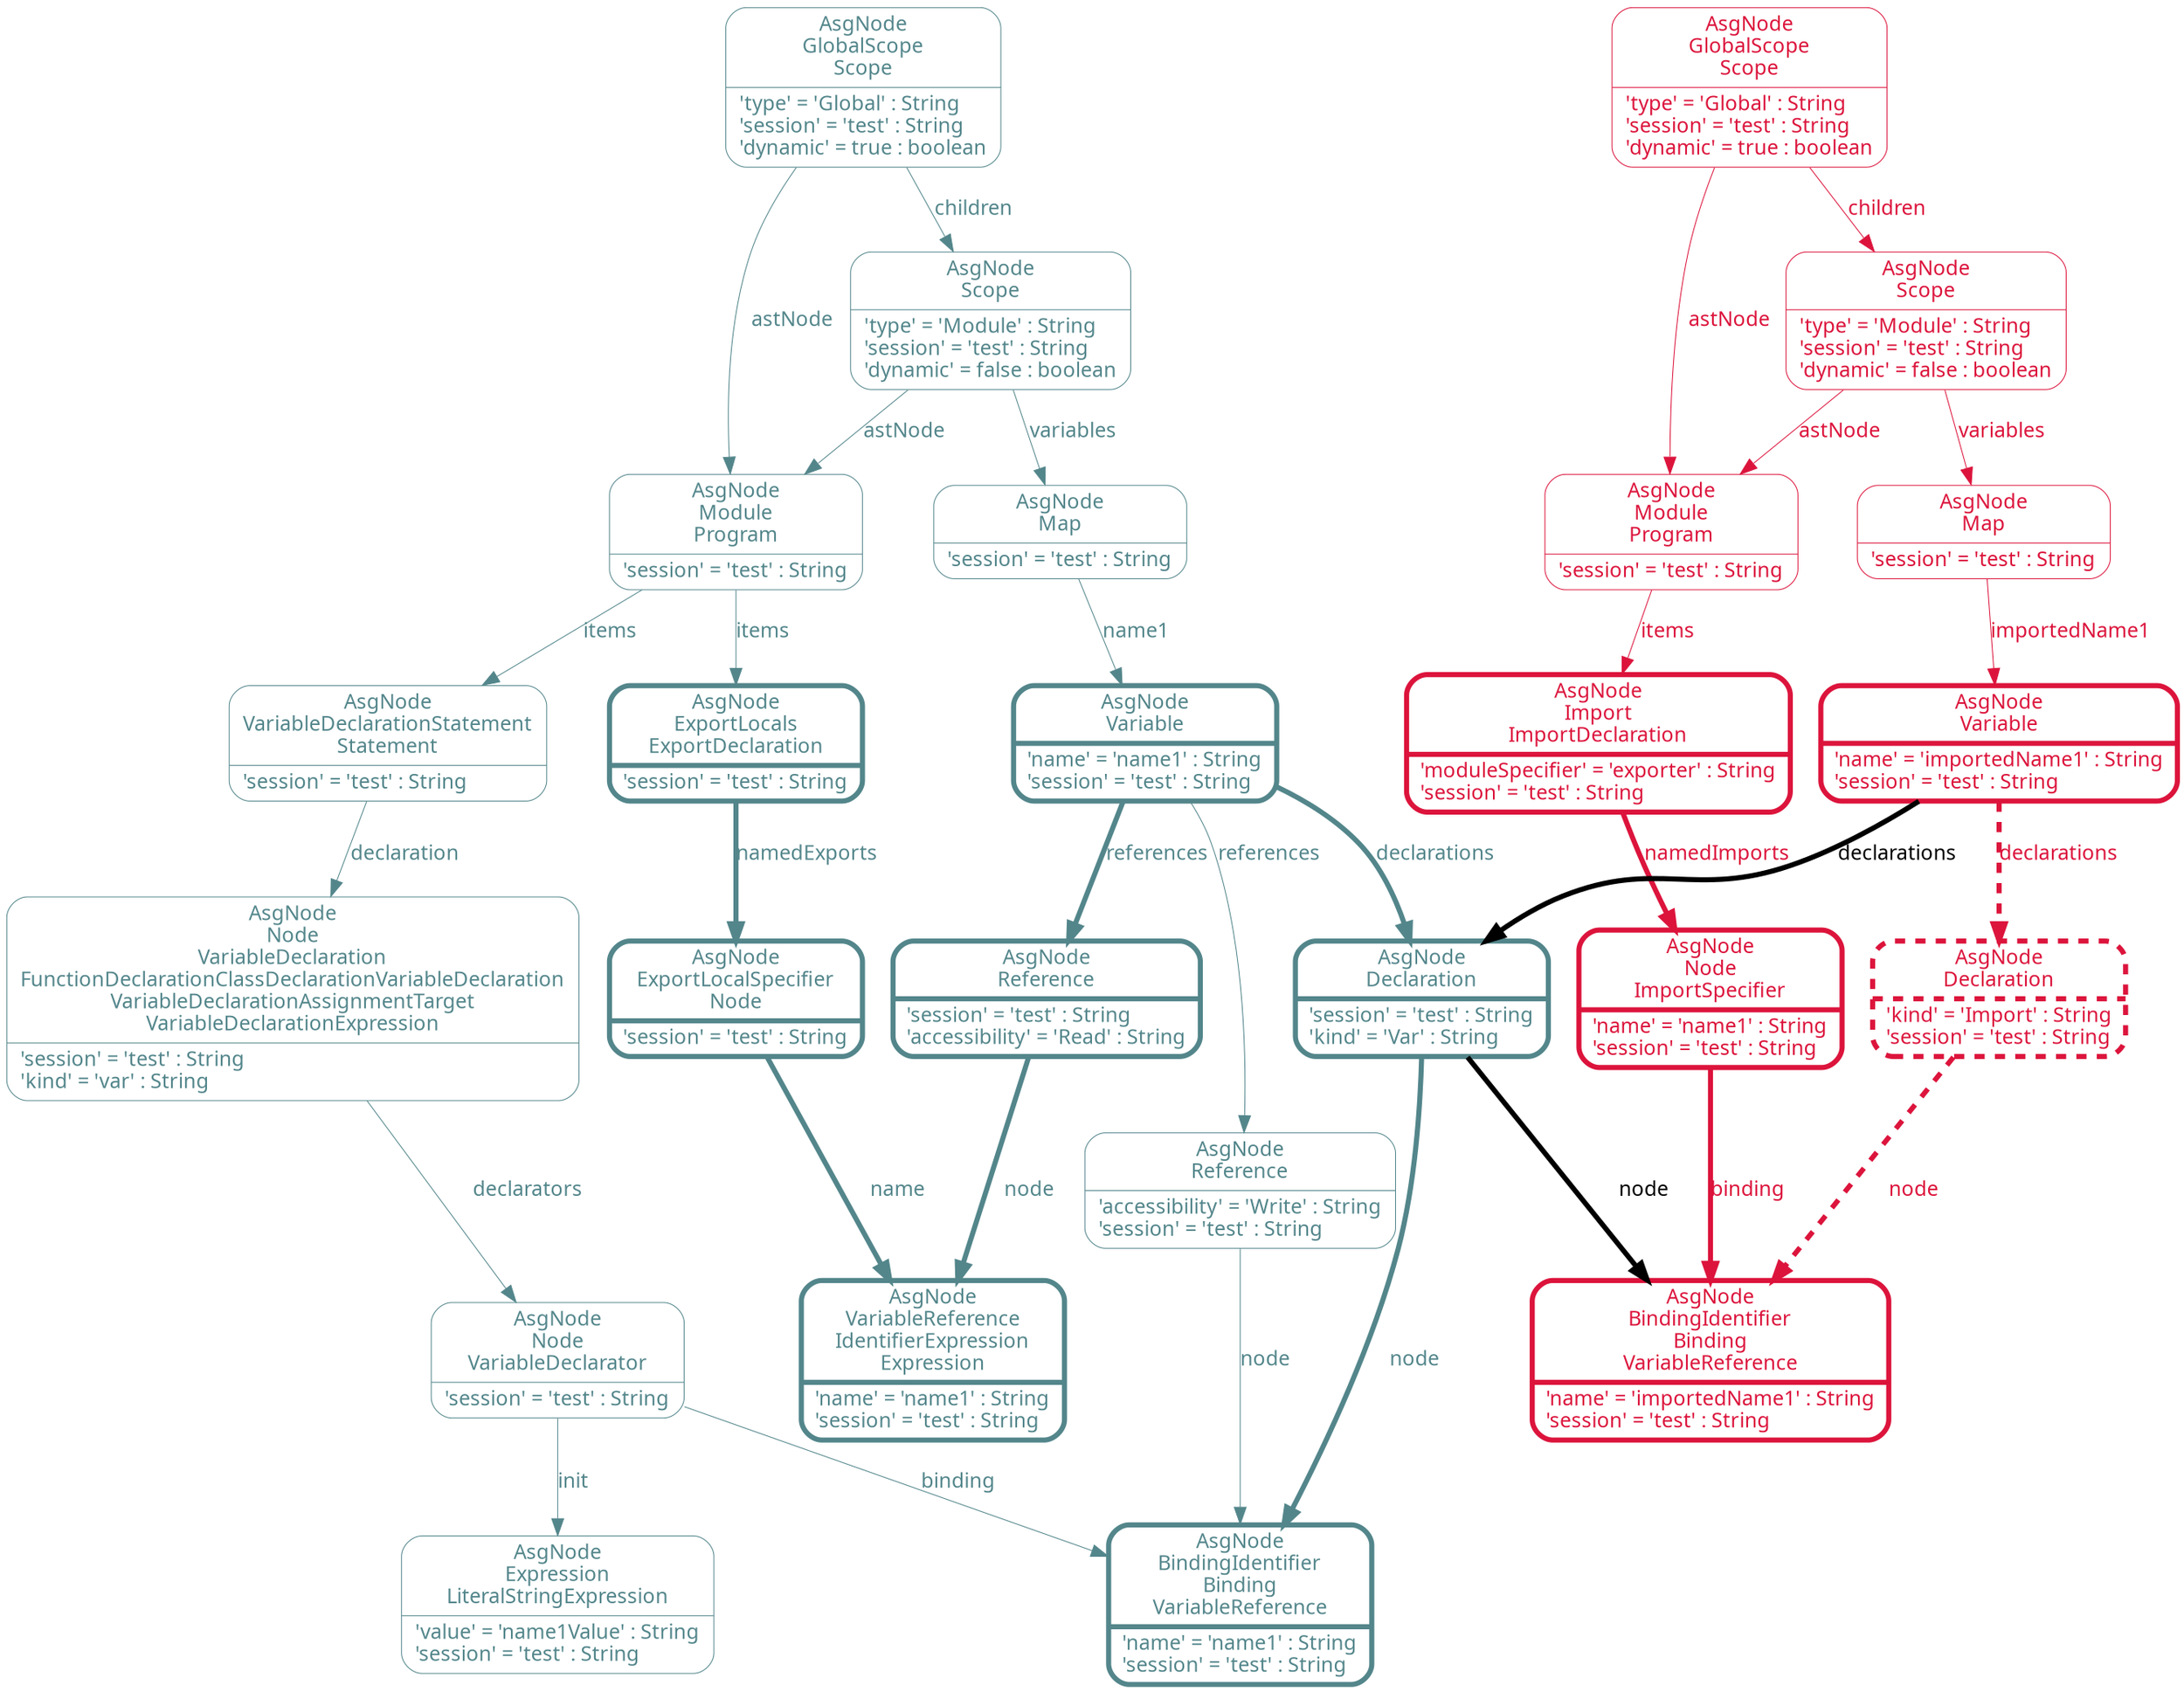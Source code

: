 digraph Neo {
  node [
    fontsize = "12"
    shape = "Mrecord"
    fontname = "Noto Sans"
    penwidth = 0.5
  ]
  edge [
    fontname = "Noto Sans"
    fontsize = "12"
    penwidth = 0.5
  ]

  // exporter.js
  N5 [
    label = "{AsgNode\nBindingIdentifier\nBinding\nVariableReference|'name' = 'name1' : String\l'session' = 'test' : String\l}"
    color = "cadetblue4"
    fontcolor = "cadetblue4"
    penwidth = 3
  ]
  N7 [
    label = "{AsgNode\nExportLocalSpecifier\nNode|'session' = 'test' : String\l}"
    color = "cadetblue4"
    fontcolor = "cadetblue4"
    penwidth = 3
  ]
  N7 -> N33 [
    label = "name\n"
    color = "cadetblue4"
    fontcolor = "cadetblue4"
    penwidth = 3
  ]
  N19 [
    label = "{AsgNode\nGlobalScope\nScope|'type' = 'Global' : String\l'session' = 'test' : String\l'dynamic' = true : boolean\l}"
    color = "cadetblue4"
    fontcolor = "cadetblue4"
  ]
  N19 -> N62 [
    label = "astNode\n"
    color = "cadetblue4"
    fontcolor = "cadetblue4"
  ]
  N19 -> N30 [
    label = "children\n"
    color = "cadetblue4"
    fontcolor = "cadetblue4"
  ]
  N24 [
    label = "{AsgNode\nExportLocals\nExportDeclaration|'session' = 'test' : String\l}"
    color = "cadetblue4"
    fontcolor = "cadetblue4"
    penwidth = 3
  ]
  N24 -> N7 [
    label = "namedExports\n"
    color = "cadetblue4"
    fontcolor = "cadetblue4"
    penwidth = 3
  ]
  N30 [
    label = "{AsgNode\nScope|'type' = 'Module' : String\l'session' = 'test' : String\l'dynamic' = false : boolean\l}"
    color = "cadetblue4"
    fontcolor = "cadetblue4"
  ]
  N30 -> N56 [
    label = "variables\n"
    color = "cadetblue4"
    fontcolor = "cadetblue4"
  ]
  N30 -> N62 [
    label = "astNode\n"
    color = "cadetblue4"
    fontcolor = "cadetblue4"
  ]
  N32 [
    label = "{AsgNode\nReference|'accessibility' = 'Write' : String\l'session' = 'test' : String\l}"
    color = "cadetblue4"
    fontcolor = "cadetblue4"
  ]
  N32 -> N5 [
    label = "node\n"
    color = "cadetblue4"
    fontcolor = "cadetblue4"
  ]
  N33 [
    label = "{AsgNode\nVariableReference\nIdentifierExpression\nExpression|'name' = 'name1' : String\l'session' = 'test' : String\l}"
    color = "cadetblue4"
    fontcolor = "cadetblue4"
    penwidth = 3
  ]
  N39 [
    label = "{AsgNode\nVariableDeclarationStatement\nStatement|'session' = 'test' : String\l}"
    color = "cadetblue4"
    fontcolor = "cadetblue4"
  ]
  N39 -> N40 [
    label = "declaration\n"
    color = "cadetblue4"
    fontcolor = "cadetblue4"
  ]
  N40 [
    label = "{AsgNode\nNode\nVariableDeclaration\nFunctionDeclarationClassDeclarationVariableDeclaration\nVariableDeclarationAssignmentTarget\nVariableDeclarationExpression|'session' = 'test' : String\l'kind' = 'var' : String\l}"
    color = "cadetblue4"
    fontcolor = "cadetblue4"
  ]
  N40 -> N55 [
    label = "declarators\n"
    color = "cadetblue4"
    fontcolor = "cadetblue4"
  ]
  N45 [
    label = "{AsgNode\nExpression\nLiteralStringExpression|'value' = 'name1Value' : String\l'session' = 'test' : String\l}"
    color = "cadetblue4"
    fontcolor = "cadetblue4"
  ]
  N46 [
    label = "{AsgNode\nVariable|'name' = 'name1' : String\l'session' = 'test' : String\l}"
    color = "cadetblue4"
    fontcolor = "cadetblue4"
    penwidth = 3
  ]
  N46 -> N63 [
    label = "references\n"
    color = "cadetblue4"
    fontcolor = "cadetblue4"
    penwidth = 3
  ]
  N46 -> N32 [
    label = "references\n"
    color = "cadetblue4"
    fontcolor = "cadetblue4"
  ]
  N55 [
    label = "{AsgNode\nNode\nVariableDeclarator|'session' = 'test' : String\l}"
    color = "cadetblue4"
    fontcolor = "cadetblue4"
  ]
  N55 -> N5 [
    label = "binding\n"
    color = "cadetblue4"
    fontcolor = "cadetblue4"
  ]
  N55 -> N45 [
    label = "init\n"
    color = "cadetblue4"
    fontcolor = "cadetblue4"
  ]
  N56 [
    label = "{AsgNode\nMap|'session' = 'test' : String\l}"
    color = "cadetblue4"
    fontcolor = "cadetblue4"
  ]
  N56 -> N46 [
    label = "name1\n"
    color = "cadetblue4"
    fontcolor = "cadetblue4"
  ]
  N62 [
    label = "{AsgNode\nModule\nProgram|'session' = 'test' : String\l}"
    color = "cadetblue4"
    fontcolor = "cadetblue4"
  ]
  N62 -> N24 [
    label = "items\n"
    color = "cadetblue4"
    fontcolor = "cadetblue4"
  ]
  N62 -> N39 [
    label = "items\n"
    color = "cadetblue4"
    fontcolor = "cadetblue4"
  ]
  N63 [
    label = "{AsgNode\nReference|'session' = 'test' : String\l'accessibility' = 'Read' : String\l}"
    color = "cadetblue4"
    fontcolor = "cadetblue4"
    penwidth = 3
  ]
  N63 -> N33 [
    label = "node\n"
    color = "cadetblue4"
    fontcolor = "cadetblue4"
    penwidth = 3
  ]
  N65 [
    label = "{AsgNode\nDeclaration|'session' = 'test' : String\l'kind' = 'Var' : String\l}"
    color = "cadetblue4"
    fontcolor = "cadetblue4"
    penwidth = 3
  ]
  N65 -> N5 [
    label = "node\n"
    color = "cadetblue4"
    fontcolor = "cadetblue4"
    penwidth = 3
  ]
  N46 -> N65 [
    label = "declarations\n"
    color = "cadetblue4"
    fontcolor = "cadetblue4"
    penwidth = 3
  ]

  // importer.js
  N67 [
    label = "{AsgNode\nScope|'type' = 'Module' : String\l'session' = 'test' : String\l'dynamic' = false : boolean\l}"
    color = "crimson"
    fontcolor = "crimson"
  ]
  N67 -> N80 [
    label = "astNode\n"
    color = "crimson"
    fontcolor = "crimson"
  ]
  N67 -> N93 [
    label = "variables\n"
    color = "crimson"
    fontcolor = "crimson"
  ]
  N68 [
    label = "{AsgNode\nImport\nImportDeclaration|'moduleSpecifier' = 'exporter' : String\l'session' = 'test' : String\l}"
    color = "crimson"
    fontcolor = "crimson"
    penwidth = 3
  ]
  N68 -> N90 [
    label = "namedImports\n"
    color = "crimson"
    fontcolor = "crimson"
    penwidth = 3
  ]
  N77 [
    label = "{AsgNode\nBindingIdentifier\nBinding\nVariableReference|'name' = 'importedName1' : String\l'session' = 'test' : String\l}"
    color = "crimson"
    fontcolor = "crimson"
    penwidth = 3
  ]
  N80 [
    label = "{AsgNode\nModule\nProgram|'session' = 'test' : String\l}"
    color = "crimson"
    fontcolor = "crimson"
  ]
  N80 -> N68 [
    label = "items\n"
    color = "crimson"
    fontcolor = "crimson"
  ]
  N89 [
    label = "{AsgNode\nDeclaration|'kind' = 'Import' : String\l'session' = 'test' : String\l}"
    color = "crimson"
    fontcolor = "crimson"
    style = "dashed"
    penwidth = 3
  ]
  N89 -> N77 [
    label = "node\n"
    color = "crimson"
    fontcolor = "crimson"
    style = "dashed"
    penwidth = 3
  ]
  N90 [
    label = "{AsgNode\nNode\nImportSpecifier|'name' = 'name1' : String\l'session' = 'test' : String\l}"
    color = "crimson"
    fontcolor = "crimson"
    penwidth = 3
  ]
  N90 -> N77 [
    label = "binding\n"
    color = "crimson"
    fontcolor = "crimson"
    penwidth = 3
  ]
  N93 [
    label = "{AsgNode\nMap|'session' = 'test' : String\l}"
    color = "crimson"
    fontcolor = "crimson"
  ]
  N93 -> N95 [
    label = "importedName1\n"
    color = "crimson"
    fontcolor = "crimson"
  ]
  N95 [
    label = "{AsgNode\nVariable|'name' = 'importedName1' : String\l'session' = 'test' : String\l}"
    color = "crimson"
    fontcolor = "crimson"
    penwidth = 3
  ]
  N95 -> N89 [
    label = "declarations\n"
    color = "crimson"
    fontcolor = "crimson"
    style = "dashed"
    penwidth = 3
  ]
  N97 [
    label = "{AsgNode\nGlobalScope\nScope|'type' = 'Global' : String\l'session' = 'test' : String\l'dynamic' = true : boolean\l}"
    color = "crimson"
    fontcolor = "crimson"
  ]
  N97 -> N67 [
    label = "children\n"
    color = "crimson"
    fontcolor = "crimson"
  ]
  N97 -> N80 [
    label = "astNode\n"
    color = "crimson"
    fontcolor = "crimson"
  ]

  // new node edge
  N65 -> N77 [
    label = "node\n"
    penwidth = 3
  ]

  // new declarations edge
  N95 -> N65 [
    label = "declarations\n"
    penwidth = 3
  ]
}
